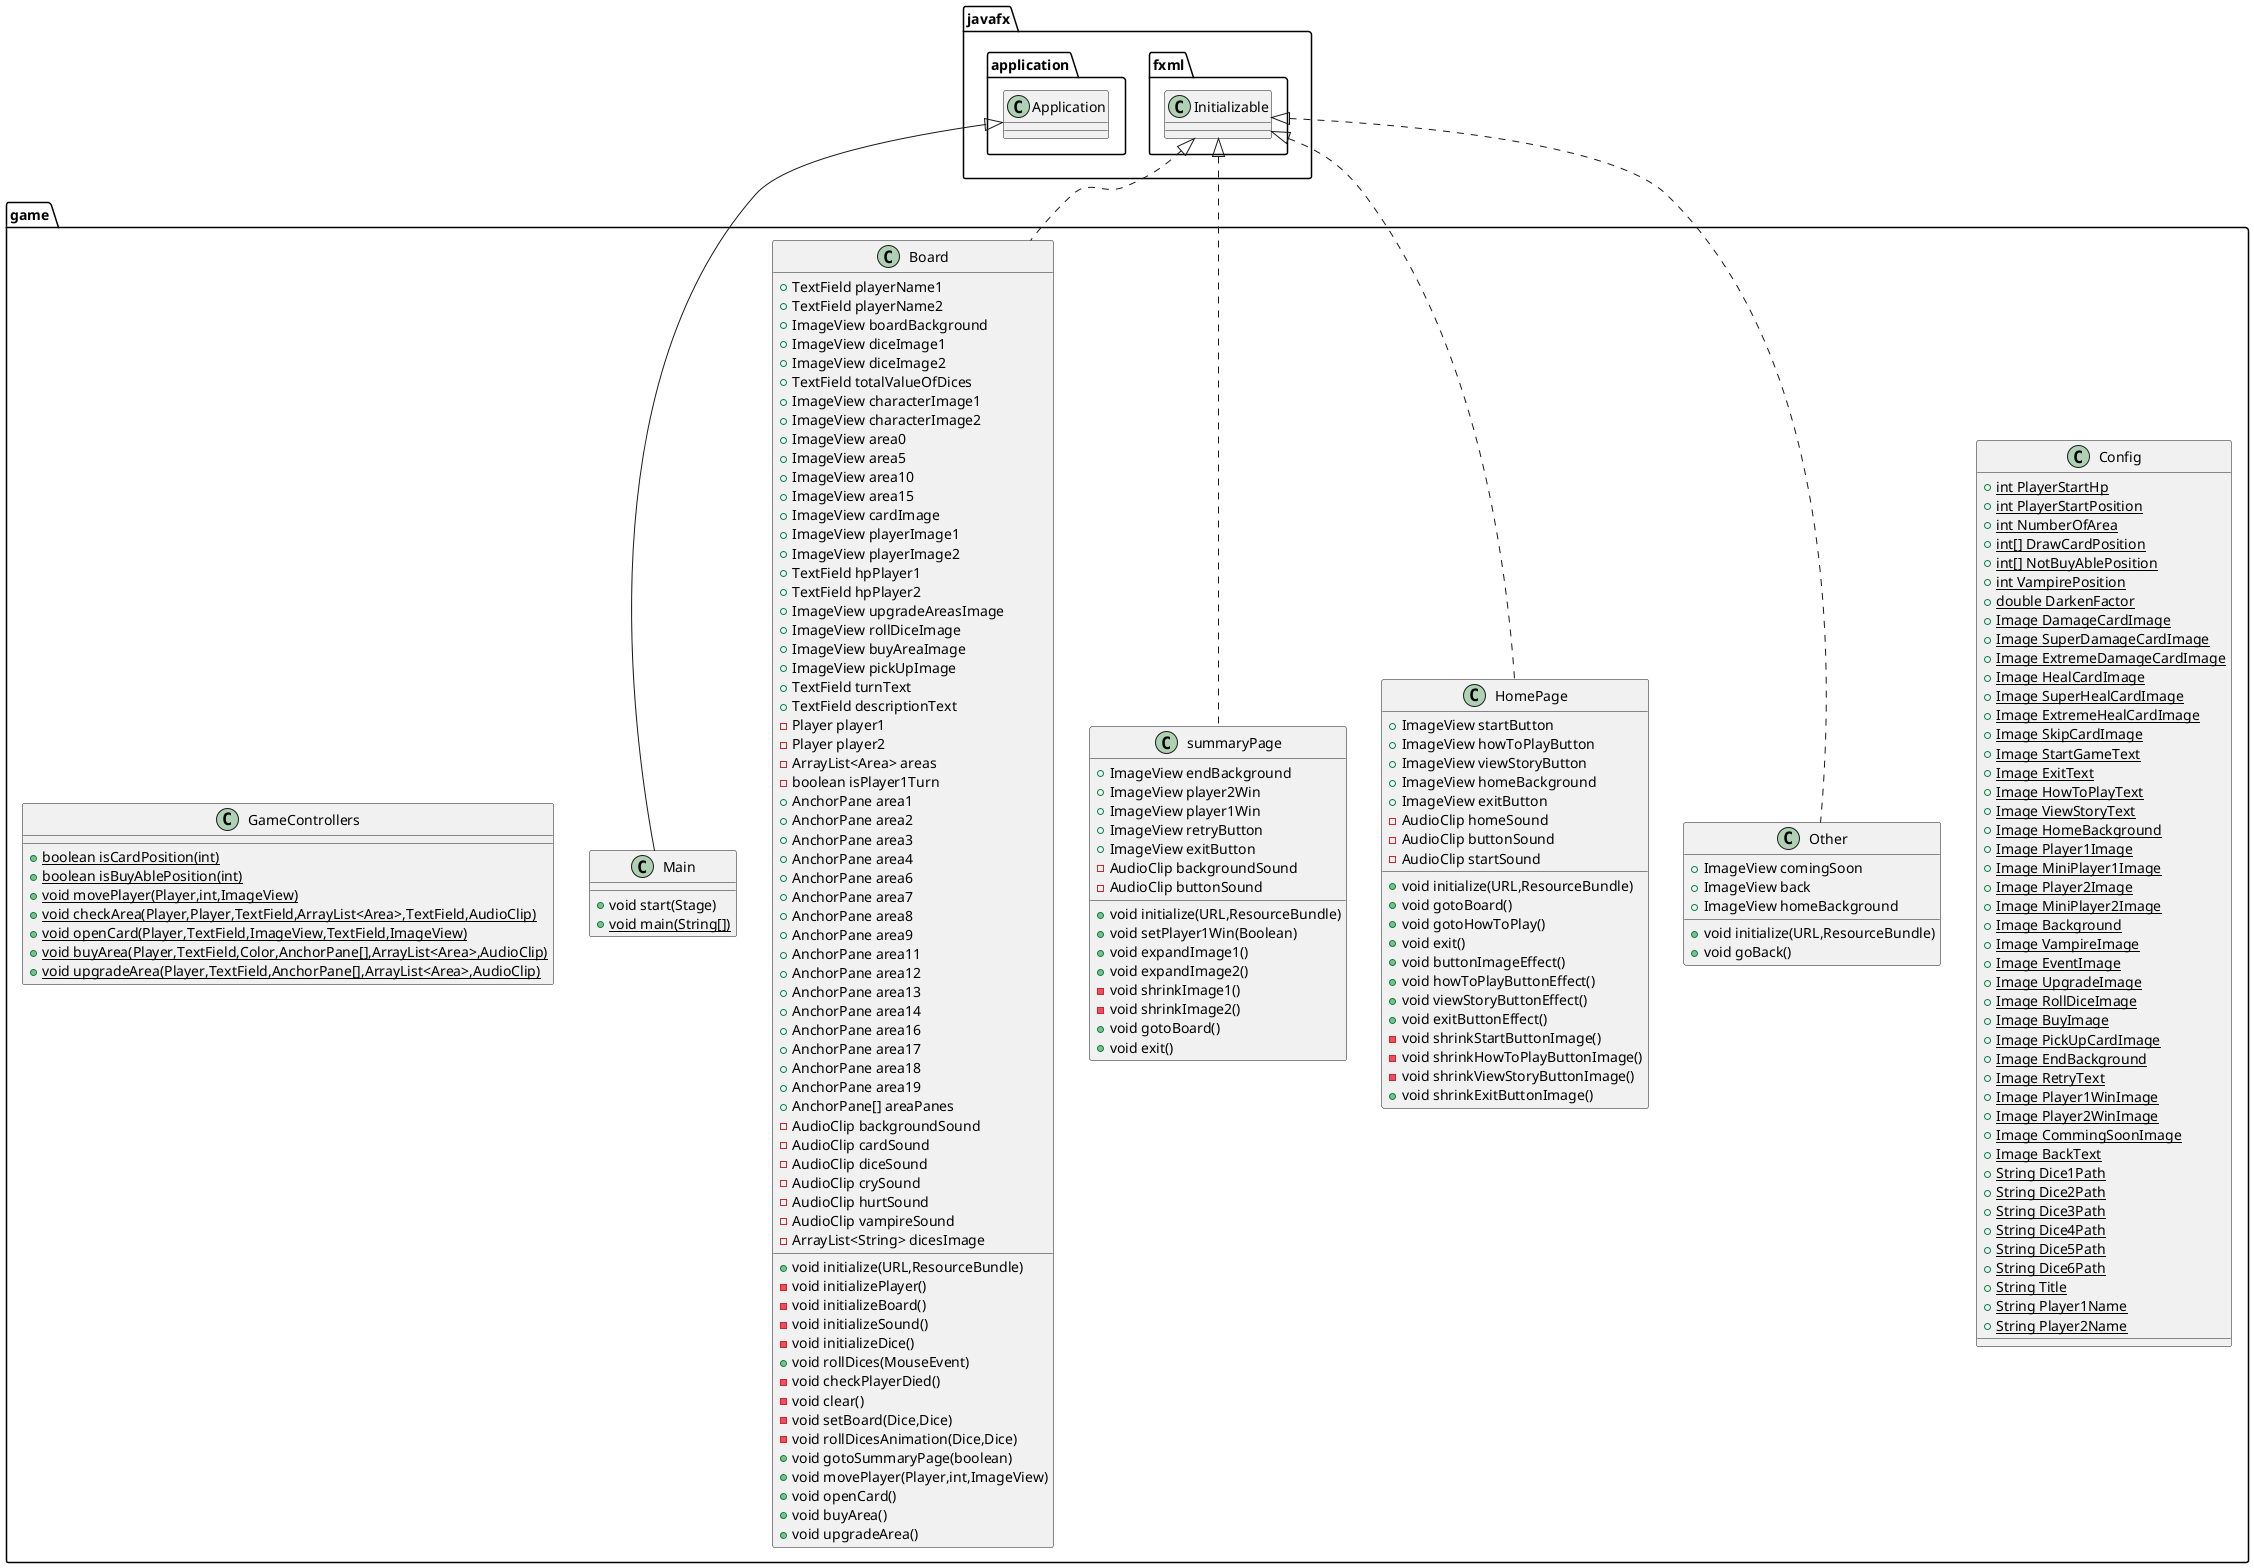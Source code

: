 @startuml
class game.Config {
+ {static} int PlayerStartHp
+ {static} int PlayerStartPosition
+ {static} int NumberOfArea
+ {static} int[] DrawCardPosition
+ {static} int[] NotBuyAblePosition
+ {static} int VampirePosition
+ {static} double DarkenFactor
+ {static} Image DamageCardImage
+ {static} Image SuperDamageCardImage
+ {static} Image ExtremeDamageCardImage
+ {static} Image HealCardImage
+ {static} Image SuperHealCardImage
+ {static} Image ExtremeHealCardImage
+ {static} Image SkipCardImage
+ {static} Image StartGameText
+ {static} Image ExitText
+ {static} Image HowToPlayText
+ {static} Image ViewStoryText
+ {static} Image HomeBackground
+ {static} Image Player1Image
+ {static} Image MiniPlayer1Image
+ {static} Image Player2Image
+ {static} Image MiniPlayer2Image
+ {static} Image Background
+ {static} Image VampireImage
+ {static} Image EventImage
+ {static} Image UpgradeImage
+ {static} Image RollDiceImage
+ {static} Image BuyImage
+ {static} Image PickUpCardImage
+ {static} Image EndBackground
+ {static} Image RetryText
+ {static} Image Player1WinImage
+ {static} Image Player2WinImage
+ {static} Image CommingSoonImage
+ {static} Image BackText
+ {static} String Dice1Path
+ {static} String Dice2Path
+ {static} String Dice3Path
+ {static} String Dice4Path
+ {static} String Dice5Path
+ {static} String Dice6Path
+ {static} String Title
+ {static} String Player1Name
+ {static} String Player2Name
}
class game.Board {
+ TextField playerName1
+ TextField playerName2
+ ImageView boardBackground
+ ImageView diceImage1
+ ImageView diceImage2
+ TextField totalValueOfDices
+ ImageView characterImage1
+ ImageView characterImage2
+ ImageView area0
+ ImageView area5
+ ImageView area10
+ ImageView area15
+ ImageView cardImage
+ ImageView playerImage1
+ ImageView playerImage2
+ TextField hpPlayer1
+ TextField hpPlayer2
+ ImageView upgradeAreasImage
+ ImageView rollDiceImage
+ ImageView buyAreaImage
+ ImageView pickUpImage
+ TextField turnText
+ TextField descriptionText
- Player player1
- Player player2
- ArrayList<Area> areas
- boolean isPlayer1Turn
+ AnchorPane area1
+ AnchorPane area2
+ AnchorPane area3
+ AnchorPane area4
+ AnchorPane area6
+ AnchorPane area7
+ AnchorPane area8
+ AnchorPane area9
+ AnchorPane area11
+ AnchorPane area12
+ AnchorPane area13
+ AnchorPane area14
+ AnchorPane area16
+ AnchorPane area17
+ AnchorPane area18
+ AnchorPane area19
+ AnchorPane[] areaPanes
- AudioClip backgroundSound
- AudioClip cardSound
- AudioClip diceSound
- AudioClip crySound
- AudioClip hurtSound
- AudioClip vampireSound
- ArrayList<String> dicesImage
+ void initialize(URL,ResourceBundle)
- void initializePlayer()
- void initializeBoard()
- void initializeSound()
- void initializeDice()
+ void rollDices(MouseEvent)
- void checkPlayerDied()
- void clear()
- void setBoard(Dice,Dice)
- void rollDicesAnimation(Dice,Dice)
+ void gotoSummaryPage(boolean)
+ void movePlayer(Player,int,ImageView)
+ void openCard()
+ void buyArea()
+ void upgradeArea()
}
class game.Other {
+ ImageView comingSoon
+ ImageView back
+ ImageView homeBackground
+ void initialize(URL,ResourceBundle)
+ void goBack()
}
class game.HomePage {
+ ImageView startButton
+ ImageView howToPlayButton
+ ImageView viewStoryButton
+ ImageView homeBackground
+ ImageView exitButton
- AudioClip homeSound
- AudioClip buttonSound
- AudioClip startSound
+ void initialize(URL,ResourceBundle)
+ void gotoBoard()
+ void gotoHowToPlay()
+ void exit()
+ void buttonImageEffect()
+ void howToPlayButtonEffect()
+ void viewStoryButtonEffect()
+ void exitButtonEffect()
- void shrinkStartButtonImage()
- void shrinkHowToPlayButtonImage()
- void shrinkViewStoryButtonImage()
+ void shrinkExitButtonImage()
}
class game.Main {
+ void start(Stage)
+ {static} void main(String[])
}
class game.summaryPage {
+ ImageView endBackground
+ ImageView player2Win
+ ImageView player1Win
+ ImageView retryButton
+ ImageView exitButton
- AudioClip backgroundSound
- AudioClip buttonSound
+ void initialize(URL,ResourceBundle)
+ void setPlayer1Win(Boolean)
+ void expandImage1()
+ void expandImage2()
- void shrinkImage1()
- void shrinkImage2()
+ void gotoBoard()
+ void exit()
}
class game.GameControllers {
+ {static} boolean isCardPosition(int)
+ {static} boolean isBuyAblePosition(int)
+ {static} void movePlayer(Player,int,ImageView)
+ {static} void checkArea(Player,Player,TextField,ArrayList<Area>,TextField,AudioClip)
+ {static} void openCard(Player,TextField,ImageView,TextField,ImageView)
+ {static} void buyArea(Player,TextField,Color,AnchorPane[],ArrayList<Area>,AudioClip)
+ {static} void upgradeArea(Player,TextField,AnchorPane[],ArrayList<Area>,AudioClip)
}


javafx.fxml.Initializable <|.. game.Board
javafx.fxml.Initializable <|.. game.Other
javafx.fxml.Initializable <|.. game.HomePage
javafx.application.Application <|-- game.Main
javafx.fxml.Initializable <|.. game.summaryPage
@enduml